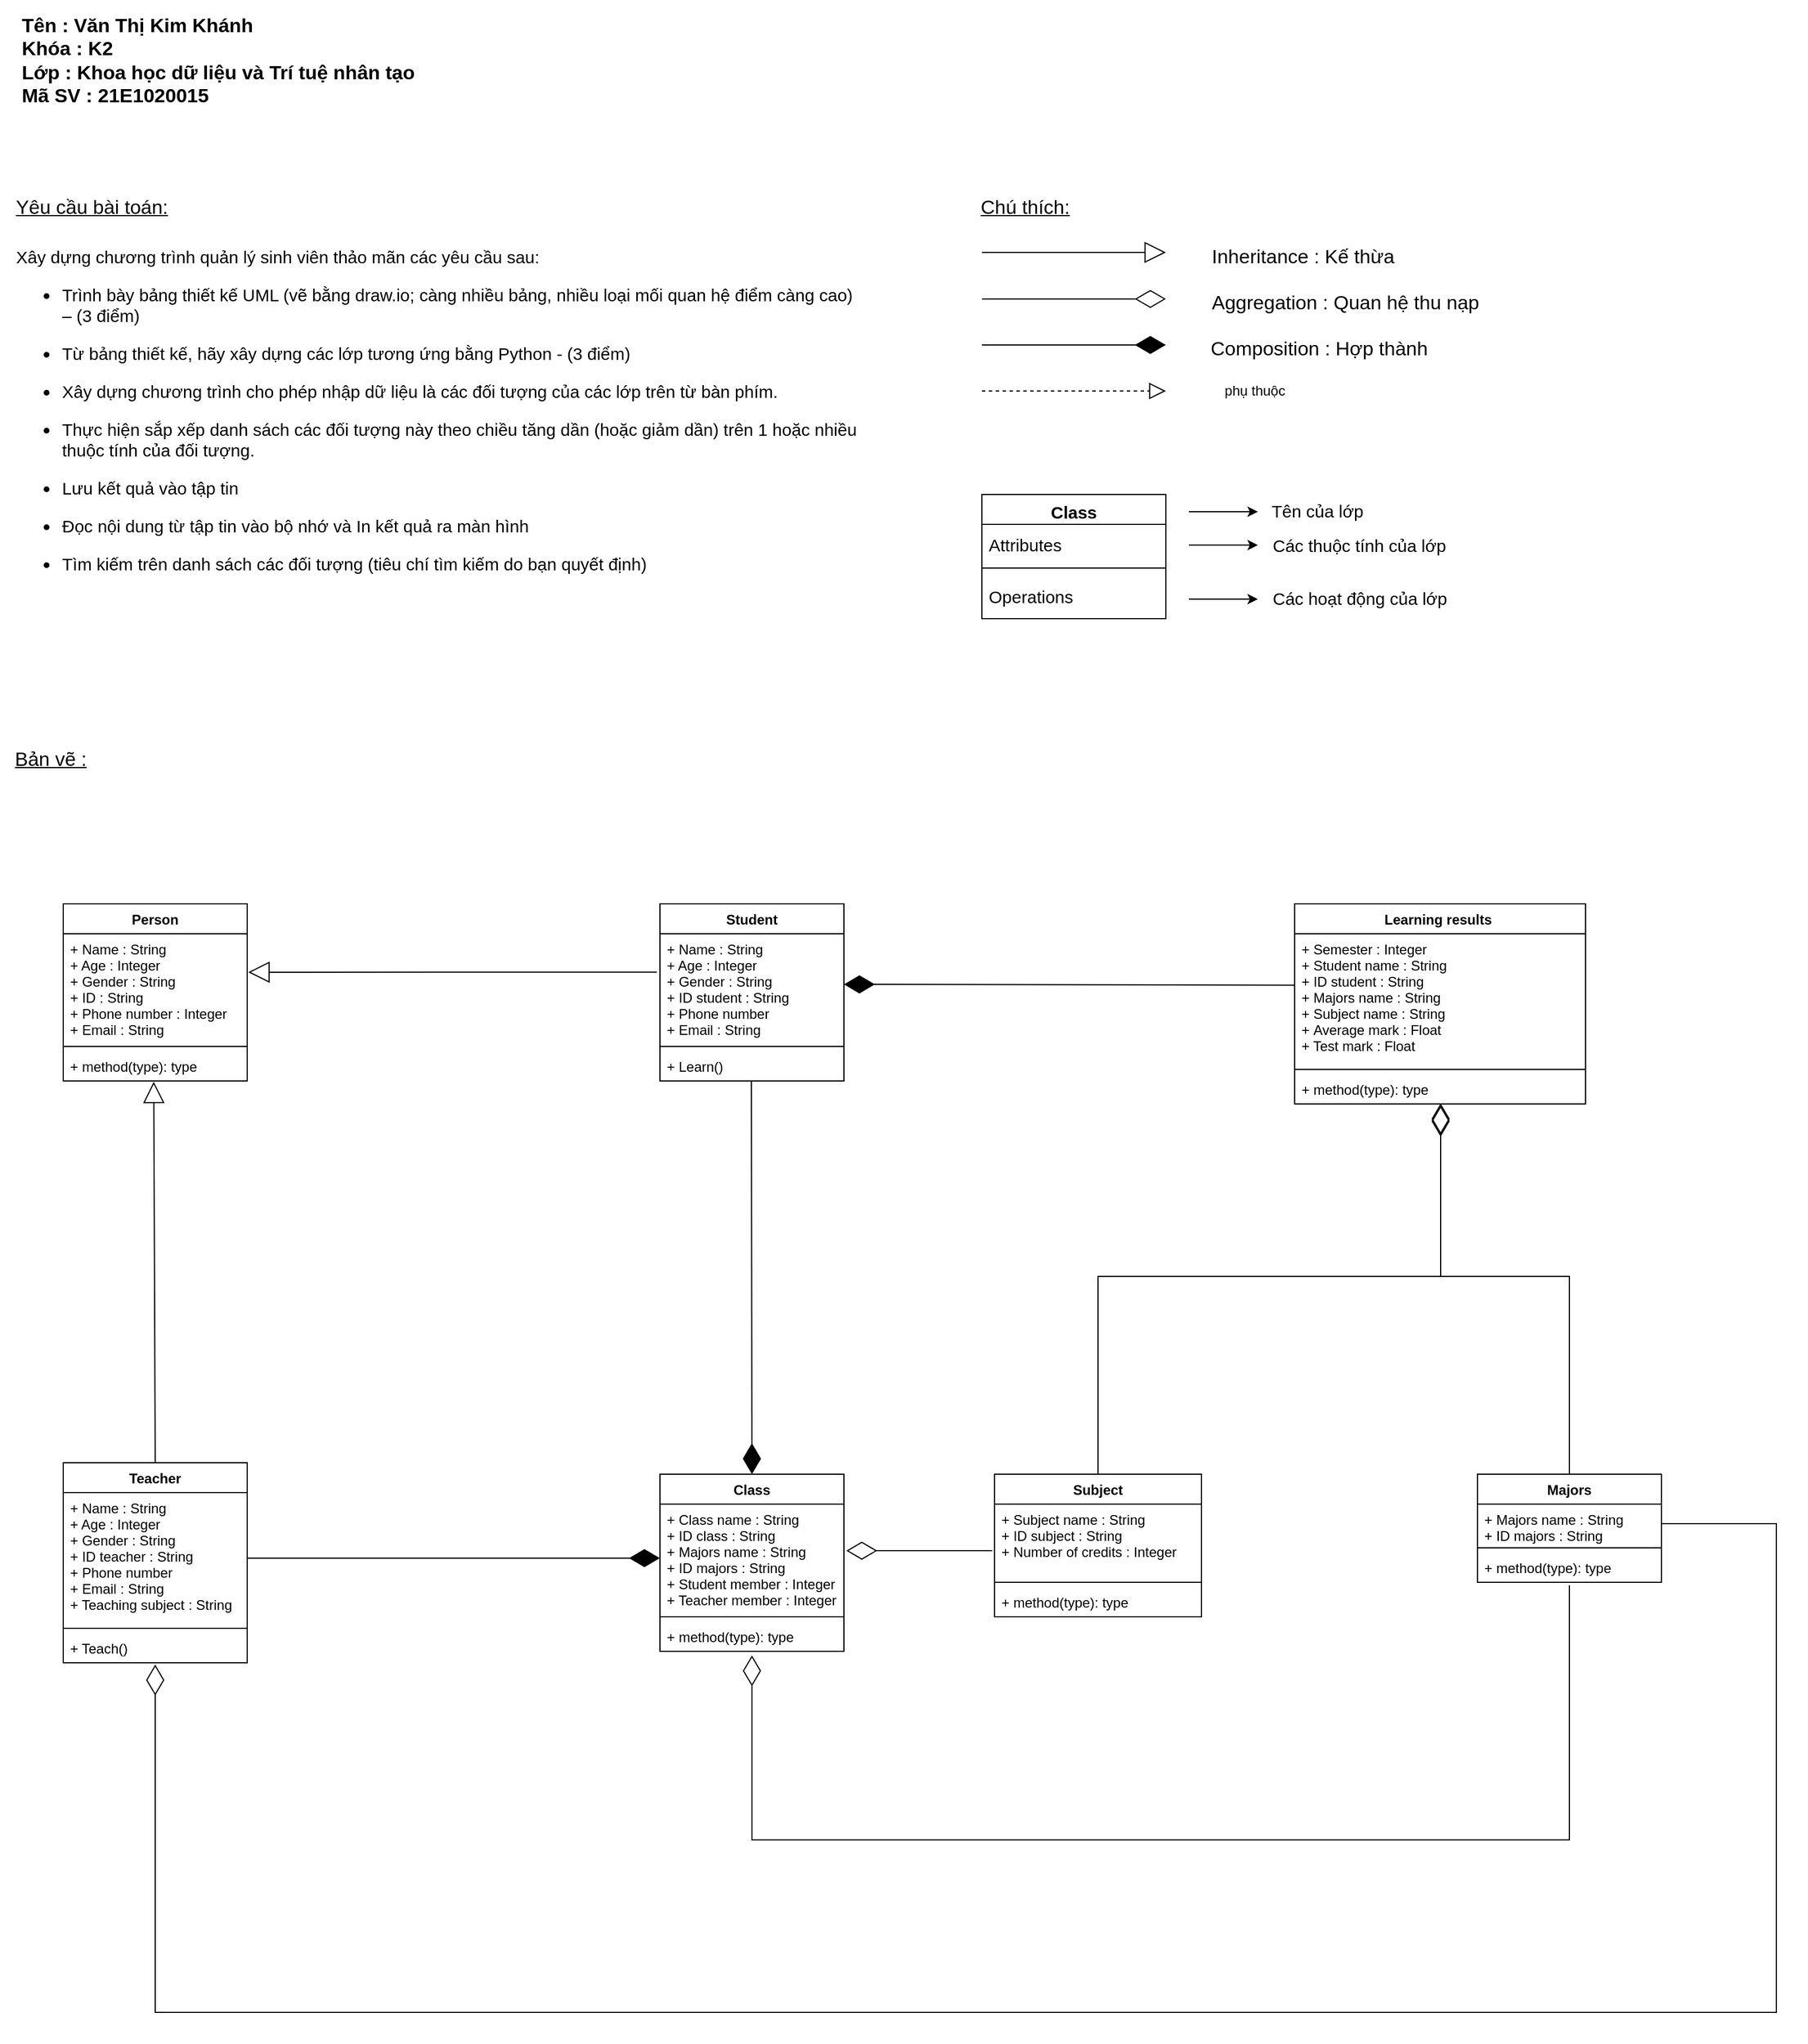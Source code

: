 <mxfile version="16.2.7" type="github">
  <diagram id="C5RBs43oDa-KdzZeNtuy" name="Page-1">
    <mxGraphModel dx="782" dy="468" grid="1" gridSize="10" guides="1" tooltips="1" connect="1" arrows="1" fold="1" page="1" pageScale="1" pageWidth="827" pageHeight="1169" math="0" shadow="0">
      <root>
        <mxCell id="WIyWlLk6GJQsqaUBKTNV-0" />
        <mxCell id="WIyWlLk6GJQsqaUBKTNV-1" parent="WIyWlLk6GJQsqaUBKTNV-0" />
        <mxCell id="rX92yVbSNwThIdL3s_hu-2" value="Tên : Văn Thị Kim Khánh&lt;br style=&quot;font-size: 17px;&quot;&gt;Khóa : K2&lt;br style=&quot;font-size: 17px;&quot;&gt;Lớp : Khoa học dữ liệu và Trí tuệ nhân tạo&lt;br style=&quot;font-size: 17px;&quot;&gt;Mã SV : 21E1020015" style="text;html=1;align=left;verticalAlign=top;whiteSpace=wrap;rounded=0;fontSize=17;fontStyle=1;spacing=5;spacingTop=3;strokeWidth=0;" parent="WIyWlLk6GJQsqaUBKTNV-1" vertex="1">
          <mxGeometry x="40" y="10" width="360" height="110" as="geometry" />
        </mxCell>
        <mxCell id="rX92yVbSNwThIdL3s_hu-3" value="Yêu cầu bài toán:" style="text;html=1;strokeColor=none;fillColor=none;align=center;verticalAlign=bottom;whiteSpace=wrap;rounded=0;fontSize=17;fontStyle=4;spacing=3;spacingTop=0;" parent="WIyWlLk6GJQsqaUBKTNV-1" vertex="1">
          <mxGeometry x="26" y="174" width="160" height="30" as="geometry" />
        </mxCell>
        <mxCell id="rX92yVbSNwThIdL3s_hu-4" value="&lt;div style=&quot;font-size: 15px&quot;&gt;Xây dựng chương trình quản lý sinh viên thảo mãn các yêu cầu sau:&lt;/div&gt;&lt;div style=&quot;font-size: 15px&quot;&gt;&lt;ul style=&quot;font-size: 15px&quot;&gt;&lt;li style=&quot;font-size: 15px&quot;&gt;Trình bày bảng thiết kế UML (vẽ bằng draw.io; càng nhiều bảng, nhiều loại mối quan hệ điểm càng cao) – (3 điểm)&lt;/li&gt;&lt;/ul&gt;&lt;/div&gt;&lt;div style=&quot;font-size: 15px&quot;&gt;&lt;ul style=&quot;font-size: 15px&quot;&gt;&lt;li style=&quot;font-size: 15px&quot;&gt;Từ bảng thiết kế, hãy xây dựng các lớp tương ứng bằng Python - (3 điểm)&lt;/li&gt;&lt;/ul&gt;&lt;/div&gt;&lt;div style=&quot;font-size: 15px&quot;&gt;&lt;ul style=&quot;font-size: 15px&quot;&gt;&lt;li style=&quot;font-size: 15px&quot;&gt;Xây dựng chương trình cho phép nhập dữ liệu là các đối tượng của các lớp trên từ bàn phím.&lt;/li&gt;&lt;/ul&gt;&lt;/div&gt;&lt;div style=&quot;font-size: 15px&quot;&gt;&lt;ul style=&quot;font-size: 15px&quot;&gt;&lt;li style=&quot;font-size: 15px&quot;&gt;Thực hiện sắp xếp danh sách các đối tượng này theo chiều tăng dần (hoặc giảm dần) trên 1 hoặc nhiều thuộc tính của đối tượng.&lt;/li&gt;&lt;/ul&gt;&lt;/div&gt;&lt;div style=&quot;font-size: 15px&quot;&gt;&lt;ul style=&quot;font-size: 15px&quot;&gt;&lt;li style=&quot;font-size: 15px&quot;&gt;Lưu kết quả vào tập tin&lt;/li&gt;&lt;/ul&gt;&lt;/div&gt;&lt;div style=&quot;font-size: 15px&quot;&gt;&lt;ul style=&quot;font-size: 15px&quot;&gt;&lt;li style=&quot;font-size: 15px&quot;&gt;Đọc nội dung từ tập tin vào bộ nhớ và In kết quả ra màn hình&lt;/li&gt;&lt;/ul&gt;&lt;/div&gt;&lt;div style=&quot;font-size: 15px&quot;&gt;&lt;ul style=&quot;font-size: 15px&quot;&gt;&lt;li style=&quot;font-size: 15px&quot;&gt;Tìm kiếm trên danh sách các đối tượng (tiêu chí tìm kiếm do bạn quyết định)&lt;/li&gt;&lt;/ul&gt;&lt;/div&gt;" style="text;html=1;strokeColor=none;fillColor=none;align=left;verticalAlign=top;whiteSpace=wrap;rounded=0;fontSize=15;spacing=0;spacingTop=0;spacingLeft=0;spacingBottom=0;" parent="WIyWlLk6GJQsqaUBKTNV-1" vertex="1">
          <mxGeometry x="40" y="220" width="730" height="320" as="geometry" />
        </mxCell>
        <mxCell id="rX92yVbSNwThIdL3s_hu-5" value="Chú thích:" style="text;html=1;strokeColor=none;fillColor=none;align=left;verticalAlign=bottom;whiteSpace=wrap;rounded=0;fontSize=17;fontStyle=4;spacing=3;" parent="WIyWlLk6GJQsqaUBKTNV-1" vertex="1">
          <mxGeometry x="876" y="174" width="90" height="30" as="geometry" />
        </mxCell>
        <mxCell id="rX92yVbSNwThIdL3s_hu-13" value="" style="endArrow=block;endSize=16;endFill=0;html=1;rounded=0;fontSize=17;" parent="WIyWlLk6GJQsqaUBKTNV-1" edge="1">
          <mxGeometry x="1" y="90" width="160" relative="1" as="geometry">
            <mxPoint x="880" y="229.5" as="sourcePoint" />
            <mxPoint x="1040" y="229.5" as="targetPoint" />
            <mxPoint x="90" y="90" as="offset" />
          </mxGeometry>
        </mxCell>
        <mxCell id="rX92yVbSNwThIdL3s_hu-14" value="Inheritance : Kế thừa" style="text;html=1;align=left;verticalAlign=bottom;resizable=0;points=[];autosize=1;strokeColor=none;fillColor=none;fontSize=17;spacing=0;spacingRight=0;spacingLeft=0;" parent="WIyWlLk6GJQsqaUBKTNV-1" vertex="1">
          <mxGeometry x="1080" y="214" width="170" height="30" as="geometry" />
        </mxCell>
        <mxCell id="rX92yVbSNwThIdL3s_hu-15" value="" style="endArrow=diamondThin;endFill=0;endSize=24;html=1;rounded=0;fontSize=17;" parent="WIyWlLk6GJQsqaUBKTNV-1" edge="1">
          <mxGeometry width="160" relative="1" as="geometry">
            <mxPoint x="880" y="270" as="sourcePoint" />
            <mxPoint x="1040" y="270" as="targetPoint" />
          </mxGeometry>
        </mxCell>
        <mxCell id="rX92yVbSNwThIdL3s_hu-16" value="Aggregation : Quan hệ thu nạp" style="text;html=1;align=left;verticalAlign=bottom;resizable=0;points=[];autosize=1;strokeColor=none;fillColor=none;fontSize=17;spacing=0;spacingTop=0;" parent="WIyWlLk6GJQsqaUBKTNV-1" vertex="1">
          <mxGeometry x="1080" y="254" width="250" height="30" as="geometry" />
        </mxCell>
        <mxCell id="rX92yVbSNwThIdL3s_hu-17" value="" style="endArrow=diamondThin;endFill=1;endSize=24;html=1;rounded=0;fontSize=17;" parent="WIyWlLk6GJQsqaUBKTNV-1" edge="1">
          <mxGeometry width="160" relative="1" as="geometry">
            <mxPoint x="880" y="310" as="sourcePoint" />
            <mxPoint x="1040" y="310" as="targetPoint" />
          </mxGeometry>
        </mxCell>
        <mxCell id="rX92yVbSNwThIdL3s_hu-18" value="Composition : Hợp thành" style="text;html=1;align=left;verticalAlign=bottom;resizable=0;points=[];autosize=1;strokeColor=none;fillColor=none;fontSize=17;spacing=0;" parent="WIyWlLk6GJQsqaUBKTNV-1" vertex="1">
          <mxGeometry x="1079" y="294" width="200" height="30" as="geometry" />
        </mxCell>
        <mxCell id="rX92yVbSNwThIdL3s_hu-25" value="Class" style="swimlane;fontStyle=1;align=center;verticalAlign=top;childLayout=stackLayout;horizontal=1;startSize=26;horizontalStack=0;resizeParent=1;resizeParentMax=0;resizeLast=0;collapsible=1;marginBottom=0;fontSize=15;" parent="WIyWlLk6GJQsqaUBKTNV-1" vertex="1">
          <mxGeometry x="880" y="440" width="160" height="108" as="geometry">
            <mxRectangle x="20" y="146" width="100" height="26" as="alternateBounds" />
          </mxGeometry>
        </mxCell>
        <mxCell id="rX92yVbSNwThIdL3s_hu-26" value="Attributes" style="text;strokeColor=none;fillColor=none;align=left;verticalAlign=middle;spacingLeft=4;spacingRight=4;overflow=hidden;rotatable=0;points=[[0,0.5],[1,0.5]];portConstraint=eastwest;fontSize=15;" parent="rX92yVbSNwThIdL3s_hu-25" vertex="1">
          <mxGeometry y="26" width="160" height="34" as="geometry" />
        </mxCell>
        <mxCell id="rX92yVbSNwThIdL3s_hu-27" value="" style="line;strokeWidth=1;fillColor=none;align=left;verticalAlign=middle;spacingTop=-1;spacingLeft=3;spacingRight=3;rotatable=0;labelPosition=right;points=[];portConstraint=eastwest;" parent="rX92yVbSNwThIdL3s_hu-25" vertex="1">
          <mxGeometry y="60" width="160" height="8" as="geometry" />
        </mxCell>
        <mxCell id="rX92yVbSNwThIdL3s_hu-28" value="Operations" style="text;strokeColor=none;fillColor=none;align=left;verticalAlign=middle;spacingLeft=4;spacingRight=4;overflow=hidden;rotatable=0;points=[[0,0.5],[1,0.5]];portConstraint=eastwest;fontSize=15;" parent="rX92yVbSNwThIdL3s_hu-25" vertex="1">
          <mxGeometry y="68" width="160" height="40" as="geometry" />
        </mxCell>
        <mxCell id="rX92yVbSNwThIdL3s_hu-29" value="" style="endArrow=classic;html=1;rounded=0;fontSize=15;spacing=0;spacingBottom=0;" parent="WIyWlLk6GJQsqaUBKTNV-1" edge="1">
          <mxGeometry width="50" height="50" relative="1" as="geometry">
            <mxPoint x="1060" y="455" as="sourcePoint" />
            <mxPoint x="1120" y="455" as="targetPoint" />
          </mxGeometry>
        </mxCell>
        <mxCell id="rX92yVbSNwThIdL3s_hu-30" value="" style="endArrow=classic;html=1;rounded=0;fontSize=15;" parent="WIyWlLk6GJQsqaUBKTNV-1" edge="1">
          <mxGeometry width="50" height="50" relative="1" as="geometry">
            <mxPoint x="1060" y="484" as="sourcePoint" />
            <mxPoint x="1120" y="484" as="targetPoint" />
          </mxGeometry>
        </mxCell>
        <mxCell id="rX92yVbSNwThIdL3s_hu-31" value="" style="endArrow=classic;html=1;rounded=0;fontSize=15;" parent="WIyWlLk6GJQsqaUBKTNV-1" edge="1">
          <mxGeometry width="50" height="50" relative="1" as="geometry">
            <mxPoint x="1060" y="531" as="sourcePoint" />
            <mxPoint x="1120" y="531" as="targetPoint" />
          </mxGeometry>
        </mxCell>
        <mxCell id="rX92yVbSNwThIdL3s_hu-32" value="Tên của lớp" style="text;html=1;align=left;verticalAlign=middle;resizable=0;points=[];autosize=1;strokeColor=none;fillColor=none;fontSize=15;" parent="WIyWlLk6GJQsqaUBKTNV-1" vertex="1">
          <mxGeometry x="1130" y="444" width="100" height="20" as="geometry" />
        </mxCell>
        <mxCell id="rX92yVbSNwThIdL3s_hu-33" value="Các thuộc tính của lớp" style="text;html=1;align=left;verticalAlign=middle;resizable=0;points=[];autosize=1;strokeColor=none;fillColor=none;fontSize=15;" parent="WIyWlLk6GJQsqaUBKTNV-1" vertex="1">
          <mxGeometry x="1131" y="474" width="170" height="20" as="geometry" />
        </mxCell>
        <mxCell id="rX92yVbSNwThIdL3s_hu-34" value="Các hoạt động của lớp" style="text;html=1;align=left;verticalAlign=middle;resizable=0;points=[];autosize=1;strokeColor=none;fillColor=none;fontSize=15;" parent="WIyWlLk6GJQsqaUBKTNV-1" vertex="1">
          <mxGeometry x="1131" y="520" width="170" height="20" as="geometry" />
        </mxCell>
        <mxCell id="rX92yVbSNwThIdL3s_hu-35" value="Bản vẽ :" style="text;html=1;align=left;verticalAlign=middle;resizable=0;points=[];autosize=1;strokeColor=none;fillColor=none;fontSize=17;fontStyle=4" parent="WIyWlLk6GJQsqaUBKTNV-1" vertex="1">
          <mxGeometry x="37" y="656" width="80" height="30" as="geometry" />
        </mxCell>
        <mxCell id="rX92yVbSNwThIdL3s_hu-36" value="Person" style="swimlane;fontStyle=1;align=center;verticalAlign=top;childLayout=stackLayout;horizontal=1;startSize=26;horizontalStack=0;resizeParent=1;resizeParentMax=0;resizeLast=0;collapsible=1;marginBottom=0;" parent="WIyWlLk6GJQsqaUBKTNV-1" vertex="1">
          <mxGeometry x="81" y="796" width="160" height="154" as="geometry">
            <mxRectangle x="20" y="146" width="100" height="26" as="alternateBounds" />
          </mxGeometry>
        </mxCell>
        <mxCell id="rX92yVbSNwThIdL3s_hu-37" value="+ Name : String&#xa;+ Age : Integer&#xa;+ Gender : String&#xa;+ ID : String&#xa;+ Phone number : Integer&#xa;+ Email : String" style="text;strokeColor=none;fillColor=none;align=left;verticalAlign=top;spacingLeft=4;spacingRight=4;overflow=hidden;rotatable=0;points=[[0,0.5],[1,0.5]];portConstraint=eastwest;" parent="rX92yVbSNwThIdL3s_hu-36" vertex="1">
          <mxGeometry y="26" width="160" height="94" as="geometry" />
        </mxCell>
        <mxCell id="rX92yVbSNwThIdL3s_hu-38" value="" style="line;strokeWidth=1;fillColor=none;align=left;verticalAlign=middle;spacingTop=-1;spacingLeft=3;spacingRight=3;rotatable=0;labelPosition=right;points=[];portConstraint=eastwest;" parent="rX92yVbSNwThIdL3s_hu-36" vertex="1">
          <mxGeometry y="120" width="160" height="8" as="geometry" />
        </mxCell>
        <mxCell id="rX92yVbSNwThIdL3s_hu-39" value="+ method(type): type" style="text;strokeColor=none;fillColor=none;align=left;verticalAlign=top;spacingLeft=4;spacingRight=4;overflow=hidden;rotatable=0;points=[[0,0.5],[1,0.5]];portConstraint=eastwest;" parent="rX92yVbSNwThIdL3s_hu-36" vertex="1">
          <mxGeometry y="128" width="160" height="26" as="geometry" />
        </mxCell>
        <mxCell id="rX92yVbSNwThIdL3s_hu-40" value="Subject" style="swimlane;fontStyle=1;align=center;verticalAlign=top;childLayout=stackLayout;horizontal=1;startSize=26;horizontalStack=0;resizeParent=1;resizeParentMax=0;resizeLast=0;collapsible=1;marginBottom=0;" parent="WIyWlLk6GJQsqaUBKTNV-1" vertex="1">
          <mxGeometry x="891" y="1292" width="180" height="124" as="geometry">
            <mxRectangle x="20" y="146" width="100" height="26" as="alternateBounds" />
          </mxGeometry>
        </mxCell>
        <mxCell id="rX92yVbSNwThIdL3s_hu-41" value="+ Subject name : String&#xa;+ ID subject : String&#xa;+ Number of credits : Integer" style="text;strokeColor=none;fillColor=none;align=left;verticalAlign=top;spacingLeft=4;spacingRight=4;overflow=hidden;rotatable=0;points=[[0,0.5],[1,0.5]];portConstraint=eastwest;" parent="rX92yVbSNwThIdL3s_hu-40" vertex="1">
          <mxGeometry y="26" width="180" height="64" as="geometry" />
        </mxCell>
        <mxCell id="rX92yVbSNwThIdL3s_hu-42" value="" style="line;strokeWidth=1;fillColor=none;align=left;verticalAlign=middle;spacingTop=-1;spacingLeft=3;spacingRight=3;rotatable=0;labelPosition=right;points=[];portConstraint=eastwest;" parent="rX92yVbSNwThIdL3s_hu-40" vertex="1">
          <mxGeometry y="90" width="180" height="8" as="geometry" />
        </mxCell>
        <mxCell id="rX92yVbSNwThIdL3s_hu-43" value="+ method(type): type" style="text;strokeColor=none;fillColor=none;align=left;verticalAlign=top;spacingLeft=4;spacingRight=4;overflow=hidden;rotatable=0;points=[[0,0.5],[1,0.5]];portConstraint=eastwest;" parent="rX92yVbSNwThIdL3s_hu-40" vertex="1">
          <mxGeometry y="98" width="180" height="26" as="geometry" />
        </mxCell>
        <mxCell id="rX92yVbSNwThIdL3s_hu-44" value="Majors" style="swimlane;fontStyle=1;align=center;verticalAlign=top;childLayout=stackLayout;horizontal=1;startSize=26;horizontalStack=0;resizeParent=1;resizeParentMax=0;resizeLast=0;collapsible=1;marginBottom=0;" parent="WIyWlLk6GJQsqaUBKTNV-1" vertex="1">
          <mxGeometry x="1311" y="1292" width="160" height="94" as="geometry">
            <mxRectangle x="20" y="146" width="100" height="26" as="alternateBounds" />
          </mxGeometry>
        </mxCell>
        <mxCell id="rX92yVbSNwThIdL3s_hu-45" value="+ Majors name : String&#xa;+ ID majors : String" style="text;strokeColor=none;fillColor=none;align=left;verticalAlign=top;spacingLeft=4;spacingRight=4;overflow=hidden;rotatable=0;points=[[0,0.5],[1,0.5]];portConstraint=eastwest;" parent="rX92yVbSNwThIdL3s_hu-44" vertex="1">
          <mxGeometry y="26" width="160" height="34" as="geometry" />
        </mxCell>
        <mxCell id="rX92yVbSNwThIdL3s_hu-46" value="" style="line;strokeWidth=1;fillColor=none;align=left;verticalAlign=middle;spacingTop=-1;spacingLeft=3;spacingRight=3;rotatable=0;labelPosition=right;points=[];portConstraint=eastwest;" parent="rX92yVbSNwThIdL3s_hu-44" vertex="1">
          <mxGeometry y="60" width="160" height="8" as="geometry" />
        </mxCell>
        <mxCell id="rX92yVbSNwThIdL3s_hu-47" value="+ method(type): type" style="text;strokeColor=none;fillColor=none;align=left;verticalAlign=top;spacingLeft=4;spacingRight=4;overflow=hidden;rotatable=0;points=[[0,0.5],[1,0.5]];portConstraint=eastwest;" parent="rX92yVbSNwThIdL3s_hu-44" vertex="1">
          <mxGeometry y="68" width="160" height="26" as="geometry" />
        </mxCell>
        <mxCell id="rX92yVbSNwThIdL3s_hu-48" value="Teacher" style="swimlane;fontStyle=1;align=center;verticalAlign=top;childLayout=stackLayout;horizontal=1;startSize=26;horizontalStack=0;resizeParent=1;resizeParentMax=0;resizeLast=0;collapsible=1;marginBottom=0;" parent="WIyWlLk6GJQsqaUBKTNV-1" vertex="1">
          <mxGeometry x="81" y="1282" width="160" height="174" as="geometry">
            <mxRectangle x="20" y="146" width="100" height="26" as="alternateBounds" />
          </mxGeometry>
        </mxCell>
        <mxCell id="rX92yVbSNwThIdL3s_hu-49" value="+ Name : String&#xa;+ Age : Integer&#xa;+ Gender : String&#xa;+ ID teacher : String&#xa;+ Phone number&#xa;+ Email : String&#xa;+ Teaching subject : String" style="text;strokeColor=none;fillColor=none;align=left;verticalAlign=top;spacingLeft=4;spacingRight=4;overflow=hidden;rotatable=0;points=[[0,0.5],[1,0.5]];portConstraint=eastwest;" parent="rX92yVbSNwThIdL3s_hu-48" vertex="1">
          <mxGeometry y="26" width="160" height="114" as="geometry" />
        </mxCell>
        <mxCell id="rX92yVbSNwThIdL3s_hu-50" value="" style="line;strokeWidth=1;fillColor=none;align=left;verticalAlign=middle;spacingTop=-1;spacingLeft=3;spacingRight=3;rotatable=0;labelPosition=right;points=[];portConstraint=eastwest;" parent="rX92yVbSNwThIdL3s_hu-48" vertex="1">
          <mxGeometry y="140" width="160" height="8" as="geometry" />
        </mxCell>
        <mxCell id="rX92yVbSNwThIdL3s_hu-51" value="+ Teach()" style="text;strokeColor=none;fillColor=none;align=left;verticalAlign=top;spacingLeft=4;spacingRight=4;overflow=hidden;rotatable=0;points=[[0,0.5],[1,0.5]];portConstraint=eastwest;" parent="rX92yVbSNwThIdL3s_hu-48" vertex="1">
          <mxGeometry y="148" width="160" height="26" as="geometry" />
        </mxCell>
        <mxCell id="rX92yVbSNwThIdL3s_hu-52" value="Student" style="swimlane;fontStyle=1;align=center;verticalAlign=top;childLayout=stackLayout;horizontal=1;startSize=26;horizontalStack=0;resizeParent=1;resizeParentMax=0;resizeLast=0;collapsible=1;marginBottom=0;" parent="WIyWlLk6GJQsqaUBKTNV-1" vertex="1">
          <mxGeometry x="600" y="796" width="160" height="154" as="geometry">
            <mxRectangle x="20" y="146" width="100" height="26" as="alternateBounds" />
          </mxGeometry>
        </mxCell>
        <mxCell id="rX92yVbSNwThIdL3s_hu-53" value="+ Name : String&#xa;+ Age : Integer&#xa;+ Gender : String&#xa;+ ID student : String&#xa;+ Phone number&#xa;+ Email : String" style="text;strokeColor=none;fillColor=none;align=left;verticalAlign=top;spacingLeft=4;spacingRight=4;overflow=hidden;rotatable=0;points=[[0,0.5],[1,0.5]];portConstraint=eastwest;" parent="rX92yVbSNwThIdL3s_hu-52" vertex="1">
          <mxGeometry y="26" width="160" height="94" as="geometry" />
        </mxCell>
        <mxCell id="rX92yVbSNwThIdL3s_hu-54" value="" style="line;strokeWidth=1;fillColor=none;align=left;verticalAlign=middle;spacingTop=-1;spacingLeft=3;spacingRight=3;rotatable=0;labelPosition=right;points=[];portConstraint=eastwest;" parent="rX92yVbSNwThIdL3s_hu-52" vertex="1">
          <mxGeometry y="120" width="160" height="8" as="geometry" />
        </mxCell>
        <mxCell id="rX92yVbSNwThIdL3s_hu-55" value="+ Learn()" style="text;strokeColor=none;fillColor=none;align=left;verticalAlign=top;spacingLeft=4;spacingRight=4;overflow=hidden;rotatable=0;points=[[0,0.5],[1,0.5]];portConstraint=eastwest;" parent="rX92yVbSNwThIdL3s_hu-52" vertex="1">
          <mxGeometry y="128" width="160" height="26" as="geometry" />
        </mxCell>
        <mxCell id="rX92yVbSNwThIdL3s_hu-60" value="Learning results " style="swimlane;fontStyle=1;align=center;verticalAlign=top;childLayout=stackLayout;horizontal=1;startSize=26;horizontalStack=0;resizeParent=1;resizeParentMax=0;resizeLast=0;collapsible=1;marginBottom=0;" parent="WIyWlLk6GJQsqaUBKTNV-1" vertex="1">
          <mxGeometry x="1152" y="796" width="253" height="174" as="geometry">
            <mxRectangle x="20" y="146" width="100" height="26" as="alternateBounds" />
          </mxGeometry>
        </mxCell>
        <mxCell id="rX92yVbSNwThIdL3s_hu-61" value="+ Semester : Integer&#xa;+ Student name : String&#xa;+ ID student : String&#xa;+ Majors name : String&#xa;+ Subject name : String&#xa;+ Average mark : Float&#xa;+ Test mark : Float" style="text;strokeColor=none;fillColor=none;align=left;verticalAlign=top;spacingLeft=4;spacingRight=4;overflow=hidden;rotatable=0;points=[[0,0.5],[1,0.5]];portConstraint=eastwest;" parent="rX92yVbSNwThIdL3s_hu-60" vertex="1">
          <mxGeometry y="26" width="253" height="114" as="geometry" />
        </mxCell>
        <mxCell id="rX92yVbSNwThIdL3s_hu-62" value="" style="line;strokeWidth=1;fillColor=none;align=left;verticalAlign=middle;spacingTop=-1;spacingLeft=3;spacingRight=3;rotatable=0;labelPosition=right;points=[];portConstraint=eastwest;" parent="rX92yVbSNwThIdL3s_hu-60" vertex="1">
          <mxGeometry y="140" width="253" height="8" as="geometry" />
        </mxCell>
        <mxCell id="rX92yVbSNwThIdL3s_hu-63" value="+ method(type): type" style="text;strokeColor=none;fillColor=none;align=left;verticalAlign=top;spacingLeft=4;spacingRight=4;overflow=hidden;rotatable=0;points=[[0,0.5],[1,0.5]];portConstraint=eastwest;" parent="rX92yVbSNwThIdL3s_hu-60" vertex="1">
          <mxGeometry y="148" width="253" height="26" as="geometry" />
        </mxCell>
        <mxCell id="rX92yVbSNwThIdL3s_hu-72" value="" style="endArrow=block;endSize=16;endFill=0;html=1;rounded=0;fontSize=17;exitX=-0.017;exitY=0.355;exitDx=0;exitDy=0;exitPerimeter=0;entryX=1.006;entryY=0.356;entryDx=0;entryDy=0;entryPerimeter=0;" parent="WIyWlLk6GJQsqaUBKTNV-1" source="rX92yVbSNwThIdL3s_hu-53" target="rX92yVbSNwThIdL3s_hu-37" edge="1">
          <mxGeometry x="-1" y="-96" width="160" relative="1" as="geometry">
            <mxPoint x="544" y="856" as="sourcePoint" />
            <mxPoint x="400" y="856" as="targetPoint" />
            <mxPoint x="66" y="26" as="offset" />
          </mxGeometry>
        </mxCell>
        <mxCell id="rX92yVbSNwThIdL3s_hu-73" value="" style="endArrow=block;endSize=16;endFill=0;html=1;rounded=0;fontSize=17;exitX=0.5;exitY=0;exitDx=0;exitDy=0;entryX=0.492;entryY=1.026;entryDx=0;entryDy=0;entryPerimeter=0;" parent="WIyWlLk6GJQsqaUBKTNV-1" source="rX92yVbSNwThIdL3s_hu-48" target="rX92yVbSNwThIdL3s_hu-39" edge="1">
          <mxGeometry x="-1" y="-96" width="160" relative="1" as="geometry">
            <mxPoint x="158" y="1100" as="sourcePoint" />
            <mxPoint x="158" y="950" as="targetPoint" />
            <mxPoint x="66" y="26" as="offset" />
          </mxGeometry>
        </mxCell>
        <mxCell id="rX92yVbSNwThIdL3s_hu-74" value="Class" style="swimlane;fontStyle=1;align=center;verticalAlign=top;childLayout=stackLayout;horizontal=1;startSize=26;horizontalStack=0;resizeParent=1;resizeParentMax=0;resizeLast=0;collapsible=1;marginBottom=0;" parent="WIyWlLk6GJQsqaUBKTNV-1" vertex="1">
          <mxGeometry x="600" y="1292" width="160" height="154" as="geometry">
            <mxRectangle x="20" y="146" width="100" height="26" as="alternateBounds" />
          </mxGeometry>
        </mxCell>
        <mxCell id="rX92yVbSNwThIdL3s_hu-75" value="+ Class name : String&#xa;+ ID class : String&#xa;+ Majors name : String&#xa;+ ID majors : String&#xa;+ Student member : Integer&#xa;+ Teacher member : Integer&#xa;&#xa;&#xa;" style="text;strokeColor=none;fillColor=none;align=left;verticalAlign=top;spacingLeft=4;spacingRight=4;overflow=hidden;rotatable=0;points=[[0,0.5],[1,0.5]];portConstraint=eastwest;" parent="rX92yVbSNwThIdL3s_hu-74" vertex="1">
          <mxGeometry y="26" width="160" height="94" as="geometry" />
        </mxCell>
        <mxCell id="rX92yVbSNwThIdL3s_hu-76" value="" style="line;strokeWidth=1;fillColor=none;align=left;verticalAlign=middle;spacingTop=-1;spacingLeft=3;spacingRight=3;rotatable=0;labelPosition=right;points=[];portConstraint=eastwest;" parent="rX92yVbSNwThIdL3s_hu-74" vertex="1">
          <mxGeometry y="120" width="160" height="8" as="geometry" />
        </mxCell>
        <mxCell id="rX92yVbSNwThIdL3s_hu-77" value="+ method(type): type" style="text;strokeColor=none;fillColor=none;align=left;verticalAlign=top;spacingLeft=4;spacingRight=4;overflow=hidden;rotatable=0;points=[[0,0.5],[1,0.5]];portConstraint=eastwest;" parent="rX92yVbSNwThIdL3s_hu-74" vertex="1">
          <mxGeometry y="128" width="160" height="26" as="geometry" />
        </mxCell>
        <mxCell id="rX92yVbSNwThIdL3s_hu-79" value="" style="endArrow=diamondThin;endFill=1;endSize=24;html=1;rounded=0;fontSize=17;entryX=0.5;entryY=0;entryDx=0;entryDy=0;" parent="WIyWlLk6GJQsqaUBKTNV-1" target="rX92yVbSNwThIdL3s_hu-74" edge="1">
          <mxGeometry width="160" relative="1" as="geometry">
            <mxPoint x="679.5" y="950" as="sourcePoint" />
            <mxPoint x="679.5" y="1100" as="targetPoint" />
          </mxGeometry>
        </mxCell>
        <mxCell id="rX92yVbSNwThIdL3s_hu-80" value="" style="endArrow=diamondThin;endFill=1;endSize=24;html=1;rounded=0;fontSize=17;exitX=0;exitY=0.392;exitDx=0;exitDy=0;exitPerimeter=0;" parent="WIyWlLk6GJQsqaUBKTNV-1" source="rX92yVbSNwThIdL3s_hu-61" edge="1">
          <mxGeometry width="160" relative="1" as="geometry">
            <mxPoint x="900" y="866" as="sourcePoint" />
            <mxPoint x="760" y="866" as="targetPoint" />
          </mxGeometry>
        </mxCell>
        <mxCell id="rX92yVbSNwThIdL3s_hu-81" value="" style="endArrow=diamondThin;endFill=1;endSize=24;html=1;rounded=0;fontSize=17;exitX=1;exitY=0.5;exitDx=0;exitDy=0;" parent="WIyWlLk6GJQsqaUBKTNV-1" source="rX92yVbSNwThIdL3s_hu-49" target="rX92yVbSNwThIdL3s_hu-75" edge="1">
          <mxGeometry width="160" relative="1" as="geometry">
            <mxPoint x="392" y="1340" as="sourcePoint" />
            <mxPoint x="552" y="1340" as="targetPoint" />
          </mxGeometry>
        </mxCell>
        <mxCell id="rX92yVbSNwThIdL3s_hu-86" value="" style="endArrow=diamondThin;endFill=0;endSize=24;html=1;rounded=0;fontSize=17;exitX=0.5;exitY=0;exitDx=0;exitDy=0;entryX=0.502;entryY=1.058;entryDx=0;entryDy=0;entryPerimeter=0;" parent="WIyWlLk6GJQsqaUBKTNV-1" source="rX92yVbSNwThIdL3s_hu-40" target="rX92yVbSNwThIdL3s_hu-63" edge="1">
          <mxGeometry width="160" relative="1" as="geometry">
            <mxPoint x="1021" y="1100" as="sourcePoint" />
            <mxPoint x="1181" y="1100" as="targetPoint" />
            <Array as="points">
              <mxPoint x="981" y="1120" />
              <mxPoint x="1279" y="1120" />
            </Array>
          </mxGeometry>
        </mxCell>
        <mxCell id="rX92yVbSNwThIdL3s_hu-87" value="" style="endArrow=diamondThin;endFill=0;endSize=24;html=1;rounded=0;fontSize=17;exitX=0.5;exitY=0;exitDx=0;exitDy=0;entryX=0.502;entryY=0.981;entryDx=0;entryDy=0;entryPerimeter=0;" parent="WIyWlLk6GJQsqaUBKTNV-1" source="rX92yVbSNwThIdL3s_hu-44" target="rX92yVbSNwThIdL3s_hu-63" edge="1">
          <mxGeometry width="160" relative="1" as="geometry">
            <mxPoint x="1021" y="1100" as="sourcePoint" />
            <mxPoint x="1181" y="1100" as="targetPoint" />
            <Array as="points">
              <mxPoint x="1391" y="1120" />
              <mxPoint x="1279" y="1120" />
            </Array>
          </mxGeometry>
        </mxCell>
        <mxCell id="rX92yVbSNwThIdL3s_hu-88" value="" style="endArrow=diamondThin;endFill=0;endSize=24;html=1;rounded=0;fontSize=17;exitX=-0.011;exitY=0.633;exitDx=0;exitDy=0;exitPerimeter=0;entryX=1.013;entryY=0.431;entryDx=0;entryDy=0;entryPerimeter=0;" parent="WIyWlLk6GJQsqaUBKTNV-1" source="rX92yVbSNwThIdL3s_hu-41" target="rX92yVbSNwThIdL3s_hu-75" edge="1">
          <mxGeometry width="160" relative="1" as="geometry">
            <mxPoint x="870" y="1360" as="sourcePoint" />
            <mxPoint x="791" y="1360" as="targetPoint" />
          </mxGeometry>
        </mxCell>
        <mxCell id="rX92yVbSNwThIdL3s_hu-89" value="" style="endArrow=diamondThin;endFill=0;endSize=24;html=1;rounded=0;fontSize=17;entryX=0.5;entryY=1.135;entryDx=0;entryDy=0;entryPerimeter=0;exitX=0.5;exitY=1.096;exitDx=0;exitDy=0;exitPerimeter=0;" parent="WIyWlLk6GJQsqaUBKTNV-1" source="rX92yVbSNwThIdL3s_hu-47" target="rX92yVbSNwThIdL3s_hu-77" edge="1">
          <mxGeometry width="160" relative="1" as="geometry">
            <mxPoint x="1291" y="1580" as="sourcePoint" />
            <mxPoint x="941" y="1580" as="targetPoint" />
            <Array as="points">
              <mxPoint x="1391" y="1610" />
              <mxPoint x="680" y="1610" />
            </Array>
          </mxGeometry>
        </mxCell>
        <mxCell id="rX92yVbSNwThIdL3s_hu-91" value="" style="endArrow=diamondThin;endFill=0;endSize=24;html=1;rounded=0;fontSize=17;entryX=0.5;entryY=1.058;entryDx=0;entryDy=0;entryPerimeter=0;exitX=1;exitY=0.5;exitDx=0;exitDy=0;" parent="WIyWlLk6GJQsqaUBKTNV-1" source="rX92yVbSNwThIdL3s_hu-45" target="rX92yVbSNwThIdL3s_hu-51" edge="1">
          <mxGeometry width="160" relative="1" as="geometry">
            <mxPoint x="1621" y="1410" as="sourcePoint" />
            <mxPoint x="251" y="1630" as="targetPoint" />
            <Array as="points">
              <mxPoint x="1571" y="1335" />
              <mxPoint x="1571" y="1760" />
              <mxPoint x="161" y="1760" />
            </Array>
          </mxGeometry>
        </mxCell>
        <mxCell id="IKtGBKHBKDur8ZYlHKNb-1" value="" style="endArrow=block;dashed=1;endFill=0;endSize=12;html=1;rounded=0;" edge="1" parent="WIyWlLk6GJQsqaUBKTNV-1">
          <mxGeometry width="160" relative="1" as="geometry">
            <mxPoint x="880" y="350" as="sourcePoint" />
            <mxPoint x="1040" y="350" as="targetPoint" />
          </mxGeometry>
        </mxCell>
        <mxCell id="IKtGBKHBKDur8ZYlHKNb-2" value="phụ thuộc&lt;br&gt;" style="text;html=1;align=center;verticalAlign=middle;resizable=0;points=[];autosize=1;strokeColor=none;fillColor=none;" vertex="1" parent="WIyWlLk6GJQsqaUBKTNV-1">
          <mxGeometry x="1082" y="340" width="70" height="20" as="geometry" />
        </mxCell>
      </root>
    </mxGraphModel>
  </diagram>
</mxfile>
